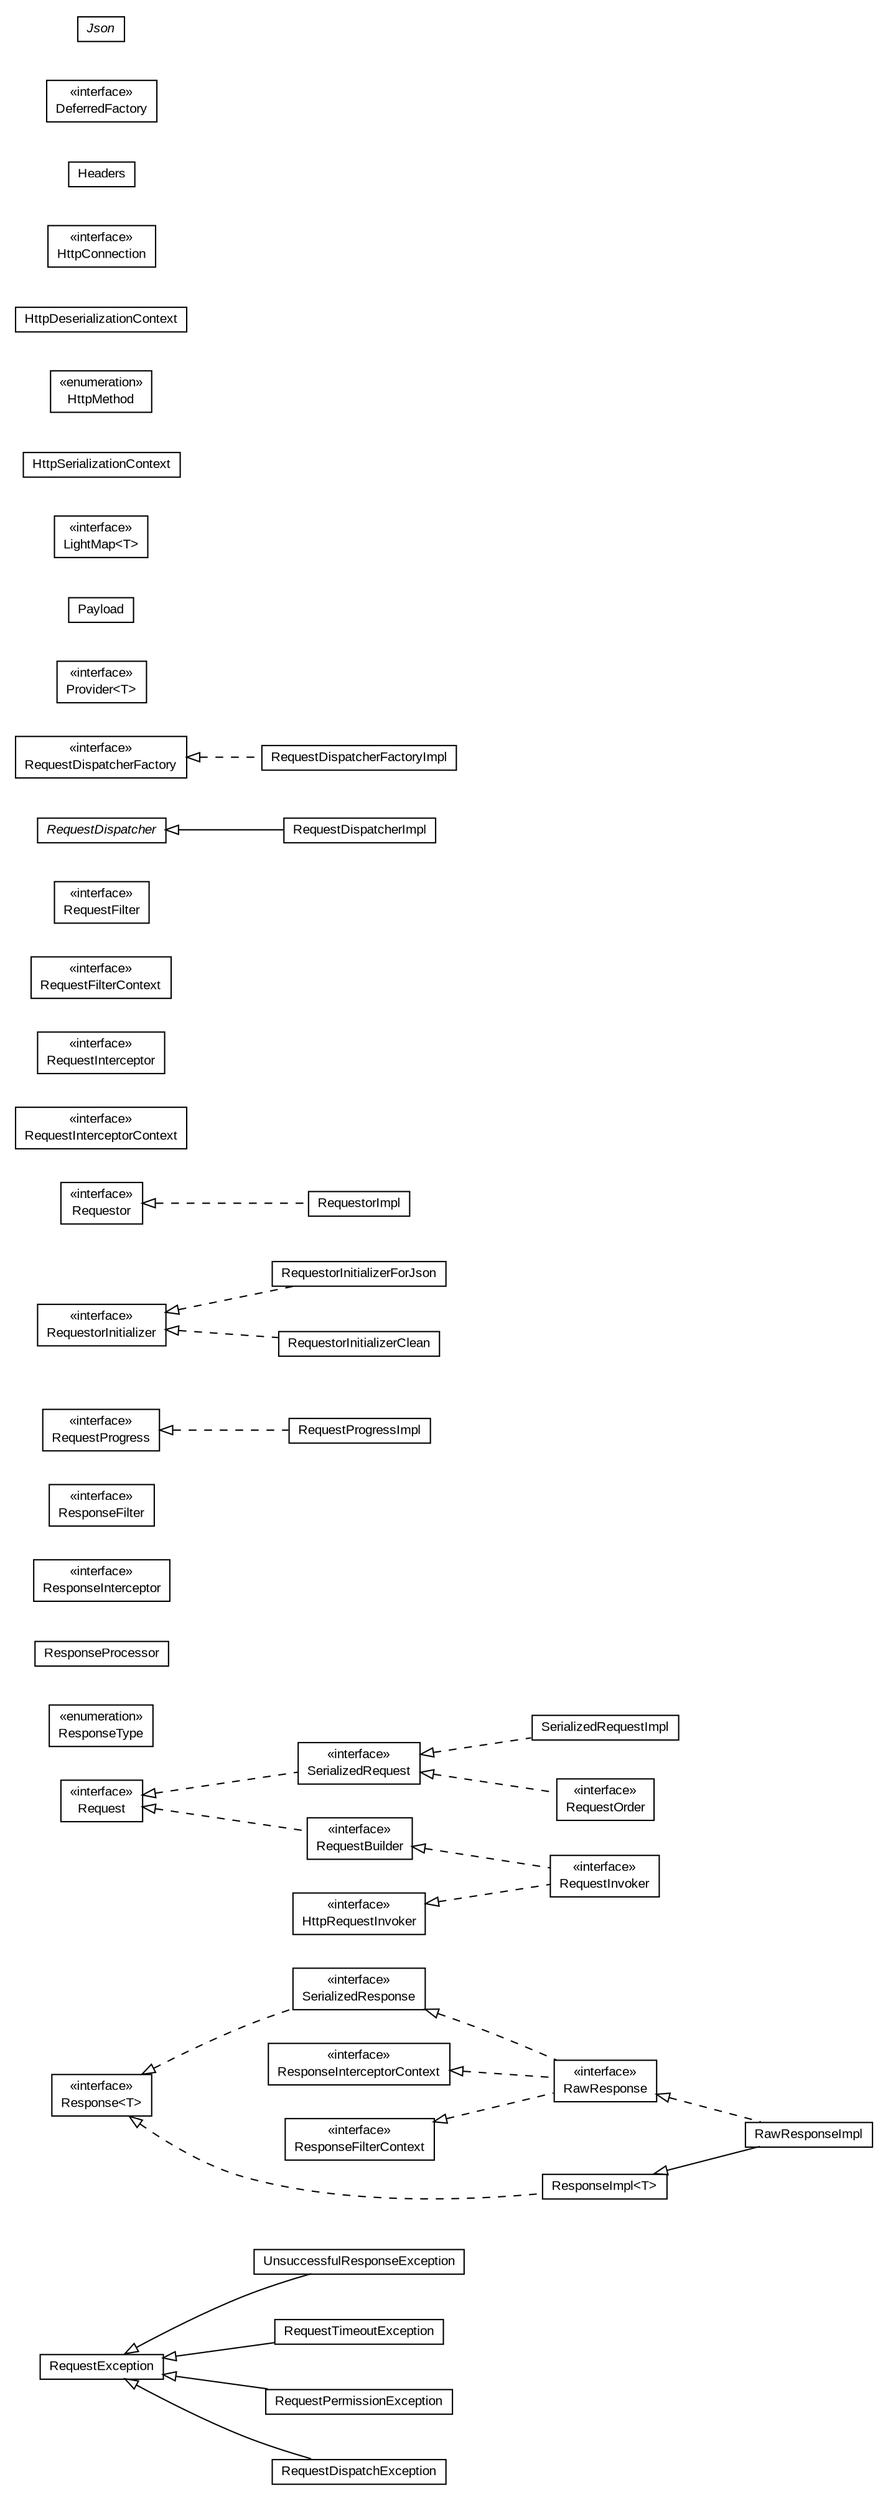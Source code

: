 #!/usr/local/bin/dot
#
# Class diagram 
# Generated by UMLGraph version R5_6-24-gf6e263 (http://www.umlgraph.org/)
#

digraph G {
	edge [fontname="arial",fontsize=10,labelfontname="arial",labelfontsize=10];
	node [fontname="arial",fontsize=10,shape=plaintext];
	nodesep=0.25;
	ranksep=0.5;
	rankdir=LR;
	// io.reinert.requestor.UnsuccessfulResponseException
	c0 [label=<<table title="io.reinert.requestor.UnsuccessfulResponseException" border="0" cellborder="1" cellspacing="0" cellpadding="2" port="p" href="./UnsuccessfulResponseException.html">
		<tr><td><table border="0" cellspacing="0" cellpadding="1">
<tr><td align="center" balign="center"> UnsuccessfulResponseException </td></tr>
		</table></td></tr>
		</table>>, URL="./UnsuccessfulResponseException.html", fontname="arial", fontcolor="black", fontsize=10.0];
	// io.reinert.requestor.SerializedResponse
	c1 [label=<<table title="io.reinert.requestor.SerializedResponse" border="0" cellborder="1" cellspacing="0" cellpadding="2" port="p" href="./SerializedResponse.html">
		<tr><td><table border="0" cellspacing="0" cellpadding="1">
<tr><td align="center" balign="center"> &#171;interface&#187; </td></tr>
<tr><td align="center" balign="center"> SerializedResponse </td></tr>
		</table></td></tr>
		</table>>, URL="./SerializedResponse.html", fontname="arial", fontcolor="black", fontsize=10.0];
	// io.reinert.requestor.SerializedRequestImpl
	c2 [label=<<table title="io.reinert.requestor.SerializedRequestImpl" border="0" cellborder="1" cellspacing="0" cellpadding="2" port="p" href="./SerializedRequestImpl.html">
		<tr><td><table border="0" cellspacing="0" cellpadding="1">
<tr><td align="center" balign="center"> SerializedRequestImpl </td></tr>
		</table></td></tr>
		</table>>, URL="./SerializedRequestImpl.html", fontname="arial", fontcolor="black", fontsize=10.0];
	// io.reinert.requestor.SerializedRequest
	c3 [label=<<table title="io.reinert.requestor.SerializedRequest" border="0" cellborder="1" cellspacing="0" cellpadding="2" port="p" href="./SerializedRequest.html">
		<tr><td><table border="0" cellspacing="0" cellpadding="1">
<tr><td align="center" balign="center"> &#171;interface&#187; </td></tr>
<tr><td align="center" balign="center"> SerializedRequest </td></tr>
		</table></td></tr>
		</table>>, URL="./SerializedRequest.html", fontname="arial", fontcolor="black", fontsize=10.0];
	// io.reinert.requestor.ResponseType
	c4 [label=<<table title="io.reinert.requestor.ResponseType" border="0" cellborder="1" cellspacing="0" cellpadding="2" port="p" href="./ResponseType.html">
		<tr><td><table border="0" cellspacing="0" cellpadding="1">
<tr><td align="center" balign="center"> &#171;enumeration&#187; </td></tr>
<tr><td align="center" balign="center"> ResponseType </td></tr>
		</table></td></tr>
		</table>>, URL="./ResponseType.html", fontname="arial", fontcolor="black", fontsize=10.0];
	// io.reinert.requestor.ResponseProcessor
	c5 [label=<<table title="io.reinert.requestor.ResponseProcessor" border="0" cellborder="1" cellspacing="0" cellpadding="2" port="p" href="./ResponseProcessor.html">
		<tr><td><table border="0" cellspacing="0" cellpadding="1">
<tr><td align="center" balign="center"> ResponseProcessor </td></tr>
		</table></td></tr>
		</table>>, URL="./ResponseProcessor.html", fontname="arial", fontcolor="black", fontsize=10.0];
	// io.reinert.requestor.ResponseInterceptorContext
	c6 [label=<<table title="io.reinert.requestor.ResponseInterceptorContext" border="0" cellborder="1" cellspacing="0" cellpadding="2" port="p" href="./ResponseInterceptorContext.html">
		<tr><td><table border="0" cellspacing="0" cellpadding="1">
<tr><td align="center" balign="center"> &#171;interface&#187; </td></tr>
<tr><td align="center" balign="center"> ResponseInterceptorContext </td></tr>
		</table></td></tr>
		</table>>, URL="./ResponseInterceptorContext.html", fontname="arial", fontcolor="black", fontsize=10.0];
	// io.reinert.requestor.ResponseInterceptor
	c7 [label=<<table title="io.reinert.requestor.ResponseInterceptor" border="0" cellborder="1" cellspacing="0" cellpadding="2" port="p" href="./ResponseInterceptor.html">
		<tr><td><table border="0" cellspacing="0" cellpadding="1">
<tr><td align="center" balign="center"> &#171;interface&#187; </td></tr>
<tr><td align="center" balign="center"> ResponseInterceptor </td></tr>
		</table></td></tr>
		</table>>, URL="./ResponseInterceptor.html", fontname="arial", fontcolor="black", fontsize=10.0];
	// io.reinert.requestor.ResponseImpl<T>
	c8 [label=<<table title="io.reinert.requestor.ResponseImpl" border="0" cellborder="1" cellspacing="0" cellpadding="2" port="p" href="./ResponseImpl.html">
		<tr><td><table border="0" cellspacing="0" cellpadding="1">
<tr><td align="center" balign="center"> ResponseImpl&lt;T&gt; </td></tr>
		</table></td></tr>
		</table>>, URL="./ResponseImpl.html", fontname="arial", fontcolor="black", fontsize=10.0];
	// io.reinert.requestor.ResponseFilterContext
	c9 [label=<<table title="io.reinert.requestor.ResponseFilterContext" border="0" cellborder="1" cellspacing="0" cellpadding="2" port="p" href="./ResponseFilterContext.html">
		<tr><td><table border="0" cellspacing="0" cellpadding="1">
<tr><td align="center" balign="center"> &#171;interface&#187; </td></tr>
<tr><td align="center" balign="center"> ResponseFilterContext </td></tr>
		</table></td></tr>
		</table>>, URL="./ResponseFilterContext.html", fontname="arial", fontcolor="black", fontsize=10.0];
	// io.reinert.requestor.ResponseFilter
	c10 [label=<<table title="io.reinert.requestor.ResponseFilter" border="0" cellborder="1" cellspacing="0" cellpadding="2" port="p" href="./ResponseFilter.html">
		<tr><td><table border="0" cellspacing="0" cellpadding="1">
<tr><td align="center" balign="center"> &#171;interface&#187; </td></tr>
<tr><td align="center" balign="center"> ResponseFilter </td></tr>
		</table></td></tr>
		</table>>, URL="./ResponseFilter.html", fontname="arial", fontcolor="black", fontsize=10.0];
	// io.reinert.requestor.Response<T>
	c11 [label=<<table title="io.reinert.requestor.Response" border="0" cellborder="1" cellspacing="0" cellpadding="2" port="p" href="./Response.html">
		<tr><td><table border="0" cellspacing="0" cellpadding="1">
<tr><td align="center" balign="center"> &#171;interface&#187; </td></tr>
<tr><td align="center" balign="center"> Response&lt;T&gt; </td></tr>
		</table></td></tr>
		</table>>, URL="./Response.html", fontname="arial", fontcolor="black", fontsize=10.0];
	// io.reinert.requestor.RequestTimeoutException
	c12 [label=<<table title="io.reinert.requestor.RequestTimeoutException" border="0" cellborder="1" cellspacing="0" cellpadding="2" port="p" href="./RequestTimeoutException.html">
		<tr><td><table border="0" cellspacing="0" cellpadding="1">
<tr><td align="center" balign="center"> RequestTimeoutException </td></tr>
		</table></td></tr>
		</table>>, URL="./RequestTimeoutException.html", fontname="arial", fontcolor="black", fontsize=10.0];
	// io.reinert.requestor.RequestProgressImpl
	c13 [label=<<table title="io.reinert.requestor.RequestProgressImpl" border="0" cellborder="1" cellspacing="0" cellpadding="2" port="p" href="./RequestProgressImpl.html">
		<tr><td><table border="0" cellspacing="0" cellpadding="1">
<tr><td align="center" balign="center"> RequestProgressImpl </td></tr>
		</table></td></tr>
		</table>>, URL="./RequestProgressImpl.html", fontname="arial", fontcolor="black", fontsize=10.0];
	// io.reinert.requestor.RequestProgress
	c14 [label=<<table title="io.reinert.requestor.RequestProgress" border="0" cellborder="1" cellspacing="0" cellpadding="2" port="p" href="./RequestProgress.html">
		<tr><td><table border="0" cellspacing="0" cellpadding="1">
<tr><td align="center" balign="center"> &#171;interface&#187; </td></tr>
<tr><td align="center" balign="center"> RequestProgress </td></tr>
		</table></td></tr>
		</table>>, URL="./RequestProgress.html", fontname="arial", fontcolor="black", fontsize=10.0];
	// io.reinert.requestor.RequestPermissionException
	c15 [label=<<table title="io.reinert.requestor.RequestPermissionException" border="0" cellborder="1" cellspacing="0" cellpadding="2" port="p" href="./RequestPermissionException.html">
		<tr><td><table border="0" cellspacing="0" cellpadding="1">
<tr><td align="center" balign="center"> RequestPermissionException </td></tr>
		</table></td></tr>
		</table>>, URL="./RequestPermissionException.html", fontname="arial", fontcolor="black", fontsize=10.0];
	// io.reinert.requestor.RequestorInitializerForJson
	c16 [label=<<table title="io.reinert.requestor.RequestorInitializerForJson" border="0" cellborder="1" cellspacing="0" cellpadding="2" port="p" href="./RequestorInitializerForJson.html">
		<tr><td><table border="0" cellspacing="0" cellpadding="1">
<tr><td align="center" balign="center"> RequestorInitializerForJson </td></tr>
		</table></td></tr>
		</table>>, URL="./RequestorInitializerForJson.html", fontname="arial", fontcolor="black", fontsize=10.0];
	// io.reinert.requestor.RequestorInitializerClean
	c17 [label=<<table title="io.reinert.requestor.RequestorInitializerClean" border="0" cellborder="1" cellspacing="0" cellpadding="2" port="p" href="./RequestorInitializerClean.html">
		<tr><td><table border="0" cellspacing="0" cellpadding="1">
<tr><td align="center" balign="center"> RequestorInitializerClean </td></tr>
		</table></td></tr>
		</table>>, URL="./RequestorInitializerClean.html", fontname="arial", fontcolor="black", fontsize=10.0];
	// io.reinert.requestor.RequestorInitializer
	c18 [label=<<table title="io.reinert.requestor.RequestorInitializer" border="0" cellborder="1" cellspacing="0" cellpadding="2" port="p" href="./RequestorInitializer.html">
		<tr><td><table border="0" cellspacing="0" cellpadding="1">
<tr><td align="center" balign="center"> &#171;interface&#187; </td></tr>
<tr><td align="center" balign="center"> RequestorInitializer </td></tr>
		</table></td></tr>
		</table>>, URL="./RequestorInitializer.html", fontname="arial", fontcolor="black", fontsize=10.0];
	// io.reinert.requestor.RequestorImpl
	c19 [label=<<table title="io.reinert.requestor.RequestorImpl" border="0" cellborder="1" cellspacing="0" cellpadding="2" port="p" href="./RequestorImpl.html">
		<tr><td><table border="0" cellspacing="0" cellpadding="1">
<tr><td align="center" balign="center"> RequestorImpl </td></tr>
		</table></td></tr>
		</table>>, URL="./RequestorImpl.html", fontname="arial", fontcolor="black", fontsize=10.0];
	// io.reinert.requestor.RequestOrder
	c20 [label=<<table title="io.reinert.requestor.RequestOrder" border="0" cellborder="1" cellspacing="0" cellpadding="2" port="p" href="./RequestOrder.html">
		<tr><td><table border="0" cellspacing="0" cellpadding="1">
<tr><td align="center" balign="center"> &#171;interface&#187; </td></tr>
<tr><td align="center" balign="center"> RequestOrder </td></tr>
		</table></td></tr>
		</table>>, URL="./RequestOrder.html", fontname="arial", fontcolor="black", fontsize=10.0];
	// io.reinert.requestor.Requestor
	c21 [label=<<table title="io.reinert.requestor.Requestor" border="0" cellborder="1" cellspacing="0" cellpadding="2" port="p" href="./Requestor.html">
		<tr><td><table border="0" cellspacing="0" cellpadding="1">
<tr><td align="center" balign="center"> &#171;interface&#187; </td></tr>
<tr><td align="center" balign="center"> Requestor </td></tr>
		</table></td></tr>
		</table>>, URL="./Requestor.html", fontname="arial", fontcolor="black", fontsize=10.0];
	// io.reinert.requestor.RequestInvoker
	c22 [label=<<table title="io.reinert.requestor.RequestInvoker" border="0" cellborder="1" cellspacing="0" cellpadding="2" port="p" href="./RequestInvoker.html">
		<tr><td><table border="0" cellspacing="0" cellpadding="1">
<tr><td align="center" balign="center"> &#171;interface&#187; </td></tr>
<tr><td align="center" balign="center"> RequestInvoker </td></tr>
		</table></td></tr>
		</table>>, URL="./RequestInvoker.html", fontname="arial", fontcolor="black", fontsize=10.0];
	// io.reinert.requestor.RequestInterceptorContext
	c23 [label=<<table title="io.reinert.requestor.RequestInterceptorContext" border="0" cellborder="1" cellspacing="0" cellpadding="2" port="p" href="./RequestInterceptorContext.html">
		<tr><td><table border="0" cellspacing="0" cellpadding="1">
<tr><td align="center" balign="center"> &#171;interface&#187; </td></tr>
<tr><td align="center" balign="center"> RequestInterceptorContext </td></tr>
		</table></td></tr>
		</table>>, URL="./RequestInterceptorContext.html", fontname="arial", fontcolor="black", fontsize=10.0];
	// io.reinert.requestor.RequestInterceptor
	c24 [label=<<table title="io.reinert.requestor.RequestInterceptor" border="0" cellborder="1" cellspacing="0" cellpadding="2" port="p" href="./RequestInterceptor.html">
		<tr><td><table border="0" cellspacing="0" cellpadding="1">
<tr><td align="center" balign="center"> &#171;interface&#187; </td></tr>
<tr><td align="center" balign="center"> RequestInterceptor </td></tr>
		</table></td></tr>
		</table>>, URL="./RequestInterceptor.html", fontname="arial", fontcolor="black", fontsize=10.0];
	// io.reinert.requestor.RequestFilterContext
	c25 [label=<<table title="io.reinert.requestor.RequestFilterContext" border="0" cellborder="1" cellspacing="0" cellpadding="2" port="p" href="./RequestFilterContext.html">
		<tr><td><table border="0" cellspacing="0" cellpadding="1">
<tr><td align="center" balign="center"> &#171;interface&#187; </td></tr>
<tr><td align="center" balign="center"> RequestFilterContext </td></tr>
		</table></td></tr>
		</table>>, URL="./RequestFilterContext.html", fontname="arial", fontcolor="black", fontsize=10.0];
	// io.reinert.requestor.RequestFilter
	c26 [label=<<table title="io.reinert.requestor.RequestFilter" border="0" cellborder="1" cellspacing="0" cellpadding="2" port="p" href="./RequestFilter.html">
		<tr><td><table border="0" cellspacing="0" cellpadding="1">
<tr><td align="center" balign="center"> &#171;interface&#187; </td></tr>
<tr><td align="center" balign="center"> RequestFilter </td></tr>
		</table></td></tr>
		</table>>, URL="./RequestFilter.html", fontname="arial", fontcolor="black", fontsize=10.0];
	// io.reinert.requestor.RequestException
	c27 [label=<<table title="io.reinert.requestor.RequestException" border="0" cellborder="1" cellspacing="0" cellpadding="2" port="p" href="./RequestException.html">
		<tr><td><table border="0" cellspacing="0" cellpadding="1">
<tr><td align="center" balign="center"> RequestException </td></tr>
		</table></td></tr>
		</table>>, URL="./RequestException.html", fontname="arial", fontcolor="black", fontsize=10.0];
	// io.reinert.requestor.RequestDispatchException
	c28 [label=<<table title="io.reinert.requestor.RequestDispatchException" border="0" cellborder="1" cellspacing="0" cellpadding="2" port="p" href="./RequestDispatchException.html">
		<tr><td><table border="0" cellspacing="0" cellpadding="1">
<tr><td align="center" balign="center"> RequestDispatchException </td></tr>
		</table></td></tr>
		</table>>, URL="./RequestDispatchException.html", fontname="arial", fontcolor="black", fontsize=10.0];
	// io.reinert.requestor.RequestDispatcherImpl
	c29 [label=<<table title="io.reinert.requestor.RequestDispatcherImpl" border="0" cellborder="1" cellspacing="0" cellpadding="2" port="p" href="./RequestDispatcherImpl.html">
		<tr><td><table border="0" cellspacing="0" cellpadding="1">
<tr><td align="center" balign="center"> RequestDispatcherImpl </td></tr>
		</table></td></tr>
		</table>>, URL="./RequestDispatcherImpl.html", fontname="arial", fontcolor="black", fontsize=10.0];
	// io.reinert.requestor.RequestDispatcherFactoryImpl
	c30 [label=<<table title="io.reinert.requestor.RequestDispatcherFactoryImpl" border="0" cellborder="1" cellspacing="0" cellpadding="2" port="p" href="./RequestDispatcherFactoryImpl.html">
		<tr><td><table border="0" cellspacing="0" cellpadding="1">
<tr><td align="center" balign="center"> RequestDispatcherFactoryImpl </td></tr>
		</table></td></tr>
		</table>>, URL="./RequestDispatcherFactoryImpl.html", fontname="arial", fontcolor="black", fontsize=10.0];
	// io.reinert.requestor.RequestDispatcherFactory
	c31 [label=<<table title="io.reinert.requestor.RequestDispatcherFactory" border="0" cellborder="1" cellspacing="0" cellpadding="2" port="p" href="./RequestDispatcherFactory.html">
		<tr><td><table border="0" cellspacing="0" cellpadding="1">
<tr><td align="center" balign="center"> &#171;interface&#187; </td></tr>
<tr><td align="center" balign="center"> RequestDispatcherFactory </td></tr>
		</table></td></tr>
		</table>>, URL="./RequestDispatcherFactory.html", fontname="arial", fontcolor="black", fontsize=10.0];
	// io.reinert.requestor.RequestDispatcher
	c32 [label=<<table title="io.reinert.requestor.RequestDispatcher" border="0" cellborder="1" cellspacing="0" cellpadding="2" port="p" href="./RequestDispatcher.html">
		<tr><td><table border="0" cellspacing="0" cellpadding="1">
<tr><td align="center" balign="center"><font face="arial italic"> RequestDispatcher </font></td></tr>
		</table></td></tr>
		</table>>, URL="./RequestDispatcher.html", fontname="arial", fontcolor="black", fontsize=10.0];
	// io.reinert.requestor.RequestBuilder
	c33 [label=<<table title="io.reinert.requestor.RequestBuilder" border="0" cellborder="1" cellspacing="0" cellpadding="2" port="p" href="./RequestBuilder.html">
		<tr><td><table border="0" cellspacing="0" cellpadding="1">
<tr><td align="center" balign="center"> &#171;interface&#187; </td></tr>
<tr><td align="center" balign="center"> RequestBuilder </td></tr>
		</table></td></tr>
		</table>>, URL="./RequestBuilder.html", fontname="arial", fontcolor="black", fontsize=10.0];
	// io.reinert.requestor.Request
	c34 [label=<<table title="io.reinert.requestor.Request" border="0" cellborder="1" cellspacing="0" cellpadding="2" port="p" href="./Request.html">
		<tr><td><table border="0" cellspacing="0" cellpadding="1">
<tr><td align="center" balign="center"> &#171;interface&#187; </td></tr>
<tr><td align="center" balign="center"> Request </td></tr>
		</table></td></tr>
		</table>>, URL="./Request.html", fontname="arial", fontcolor="black", fontsize=10.0];
	// io.reinert.requestor.RawResponseImpl
	c35 [label=<<table title="io.reinert.requestor.RawResponseImpl" border="0" cellborder="1" cellspacing="0" cellpadding="2" port="p" href="./RawResponseImpl.html">
		<tr><td><table border="0" cellspacing="0" cellpadding="1">
<tr><td align="center" balign="center"> RawResponseImpl </td></tr>
		</table></td></tr>
		</table>>, URL="./RawResponseImpl.html", fontname="arial", fontcolor="black", fontsize=10.0];
	// io.reinert.requestor.RawResponse
	c36 [label=<<table title="io.reinert.requestor.RawResponse" border="0" cellborder="1" cellspacing="0" cellpadding="2" port="p" href="./RawResponse.html">
		<tr><td><table border="0" cellspacing="0" cellpadding="1">
<tr><td align="center" balign="center"> &#171;interface&#187; </td></tr>
<tr><td align="center" balign="center"> RawResponse </td></tr>
		</table></td></tr>
		</table>>, URL="./RawResponse.html", fontname="arial", fontcolor="black", fontsize=10.0];
	// io.reinert.requestor.Provider<T>
	c37 [label=<<table title="io.reinert.requestor.Provider" border="0" cellborder="1" cellspacing="0" cellpadding="2" port="p" href="./Provider.html">
		<tr><td><table border="0" cellspacing="0" cellpadding="1">
<tr><td align="center" balign="center"> &#171;interface&#187; </td></tr>
<tr><td align="center" balign="center"> Provider&lt;T&gt; </td></tr>
		</table></td></tr>
		</table>>, URL="./Provider.html", fontname="arial", fontcolor="black", fontsize=10.0];
	// io.reinert.requestor.Payload
	c38 [label=<<table title="io.reinert.requestor.Payload" border="0" cellborder="1" cellspacing="0" cellpadding="2" port="p" href="./Payload.html">
		<tr><td><table border="0" cellspacing="0" cellpadding="1">
<tr><td align="center" balign="center"> Payload </td></tr>
		</table></td></tr>
		</table>>, URL="./Payload.html", fontname="arial", fontcolor="black", fontsize=10.0];
	// io.reinert.requestor.LightMap<T>
	c39 [label=<<table title="io.reinert.requestor.LightMap" border="0" cellborder="1" cellspacing="0" cellpadding="2" port="p" href="./LightMap.html">
		<tr><td><table border="0" cellspacing="0" cellpadding="1">
<tr><td align="center" balign="center"> &#171;interface&#187; </td></tr>
<tr><td align="center" balign="center"> LightMap&lt;T&gt; </td></tr>
		</table></td></tr>
		</table>>, URL="./LightMap.html", fontname="arial", fontcolor="black", fontsize=10.0];
	// io.reinert.requestor.HttpSerializationContext
	c40 [label=<<table title="io.reinert.requestor.HttpSerializationContext" border="0" cellborder="1" cellspacing="0" cellpadding="2" port="p" href="./HttpSerializationContext.html">
		<tr><td><table border="0" cellspacing="0" cellpadding="1">
<tr><td align="center" balign="center"> HttpSerializationContext </td></tr>
		</table></td></tr>
		</table>>, URL="./HttpSerializationContext.html", fontname="arial", fontcolor="black", fontsize=10.0];
	// io.reinert.requestor.HttpRequestInvoker
	c41 [label=<<table title="io.reinert.requestor.HttpRequestInvoker" border="0" cellborder="1" cellspacing="0" cellpadding="2" port="p" href="./HttpRequestInvoker.html">
		<tr><td><table border="0" cellspacing="0" cellpadding="1">
<tr><td align="center" balign="center"> &#171;interface&#187; </td></tr>
<tr><td align="center" balign="center"> HttpRequestInvoker </td></tr>
		</table></td></tr>
		</table>>, URL="./HttpRequestInvoker.html", fontname="arial", fontcolor="black", fontsize=10.0];
	// io.reinert.requestor.HttpMethod
	c42 [label=<<table title="io.reinert.requestor.HttpMethod" border="0" cellborder="1" cellspacing="0" cellpadding="2" port="p" href="./HttpMethod.html">
		<tr><td><table border="0" cellspacing="0" cellpadding="1">
<tr><td align="center" balign="center"> &#171;enumeration&#187; </td></tr>
<tr><td align="center" balign="center"> HttpMethod </td></tr>
		</table></td></tr>
		</table>>, URL="./HttpMethod.html", fontname="arial", fontcolor="black", fontsize=10.0];
	// io.reinert.requestor.HttpDeserializationContext
	c43 [label=<<table title="io.reinert.requestor.HttpDeserializationContext" border="0" cellborder="1" cellspacing="0" cellpadding="2" port="p" href="./HttpDeserializationContext.html">
		<tr><td><table border="0" cellspacing="0" cellpadding="1">
<tr><td align="center" balign="center"> HttpDeserializationContext </td></tr>
		</table></td></tr>
		</table>>, URL="./HttpDeserializationContext.html", fontname="arial", fontcolor="black", fontsize=10.0];
	// io.reinert.requestor.HttpConnection
	c44 [label=<<table title="io.reinert.requestor.HttpConnection" border="0" cellborder="1" cellspacing="0" cellpadding="2" port="p" href="./HttpConnection.html">
		<tr><td><table border="0" cellspacing="0" cellpadding="1">
<tr><td align="center" balign="center"> &#171;interface&#187; </td></tr>
<tr><td align="center" balign="center"> HttpConnection </td></tr>
		</table></td></tr>
		</table>>, URL="./HttpConnection.html", fontname="arial", fontcolor="black", fontsize=10.0];
	// io.reinert.requestor.Headers
	c45 [label=<<table title="io.reinert.requestor.Headers" border="0" cellborder="1" cellspacing="0" cellpadding="2" port="p" href="./Headers.html">
		<tr><td><table border="0" cellspacing="0" cellpadding="1">
<tr><td align="center" balign="center"> Headers </td></tr>
		</table></td></tr>
		</table>>, URL="./Headers.html", fontname="arial", fontcolor="black", fontsize=10.0];
	// io.reinert.requestor.DeferredFactory
	c46 [label=<<table title="io.reinert.requestor.DeferredFactory" border="0" cellborder="1" cellspacing="0" cellpadding="2" port="p" href="./DeferredFactory.html">
		<tr><td><table border="0" cellspacing="0" cellpadding="1">
<tr><td align="center" balign="center"> &#171;interface&#187; </td></tr>
<tr><td align="center" balign="center"> DeferredFactory </td></tr>
		</table></td></tr>
		</table>>, URL="./DeferredFactory.html", fontname="arial", fontcolor="black", fontsize=10.0];
	// io.reinert.requestor.Json
	c47 [label=<<table title="io.reinert.requestor.Json" border="0" cellborder="1" cellspacing="0" cellpadding="2" port="p" href="./Json.html">
		<tr><td><table border="0" cellspacing="0" cellpadding="1">
<tr><td align="center" balign="center"><font face="arial italic"> Json </font></td></tr>
		</table></td></tr>
		</table>>, URL="./Json.html", fontname="arial", fontcolor="black", fontsize=10.0];
	//io.reinert.requestor.UnsuccessfulResponseException extends io.reinert.requestor.RequestException
	c27:p -> c0:p [dir=back,arrowtail=empty];
	//io.reinert.requestor.SerializedResponse implements io.reinert.requestor.Response<T>
	c11:p -> c1:p [dir=back,arrowtail=empty,style=dashed];
	//io.reinert.requestor.SerializedRequestImpl implements io.reinert.requestor.SerializedRequest
	c3:p -> c2:p [dir=back,arrowtail=empty,style=dashed];
	//io.reinert.requestor.SerializedRequest implements io.reinert.requestor.Request
	c34:p -> c3:p [dir=back,arrowtail=empty,style=dashed];
	//io.reinert.requestor.ResponseImpl<T> implements io.reinert.requestor.Response<T>
	c11:p -> c8:p [dir=back,arrowtail=empty,style=dashed];
	//io.reinert.requestor.RequestTimeoutException extends io.reinert.requestor.RequestException
	c27:p -> c12:p [dir=back,arrowtail=empty];
	//io.reinert.requestor.RequestProgressImpl implements io.reinert.requestor.RequestProgress
	c14:p -> c13:p [dir=back,arrowtail=empty,style=dashed];
	//io.reinert.requestor.RequestPermissionException extends io.reinert.requestor.RequestException
	c27:p -> c15:p [dir=back,arrowtail=empty];
	//io.reinert.requestor.RequestorInitializerForJson implements io.reinert.requestor.RequestorInitializer
	c18:p -> c16:p [dir=back,arrowtail=empty,style=dashed];
	//io.reinert.requestor.RequestorInitializerClean implements io.reinert.requestor.RequestorInitializer
	c18:p -> c17:p [dir=back,arrowtail=empty,style=dashed];
	//io.reinert.requestor.RequestorImpl implements io.reinert.requestor.Requestor
	c21:p -> c19:p [dir=back,arrowtail=empty,style=dashed];
	//io.reinert.requestor.RequestOrder implements io.reinert.requestor.SerializedRequest
	c3:p -> c20:p [dir=back,arrowtail=empty,style=dashed];
	//io.reinert.requestor.RequestInvoker implements io.reinert.requestor.RequestBuilder
	c33:p -> c22:p [dir=back,arrowtail=empty,style=dashed];
	//io.reinert.requestor.RequestInvoker implements io.reinert.requestor.HttpRequestInvoker
	c41:p -> c22:p [dir=back,arrowtail=empty,style=dashed];
	//io.reinert.requestor.RequestDispatchException extends io.reinert.requestor.RequestException
	c27:p -> c28:p [dir=back,arrowtail=empty];
	//io.reinert.requestor.RequestDispatcherImpl extends io.reinert.requestor.RequestDispatcher
	c32:p -> c29:p [dir=back,arrowtail=empty];
	//io.reinert.requestor.RequestDispatcherFactoryImpl implements io.reinert.requestor.RequestDispatcherFactory
	c31:p -> c30:p [dir=back,arrowtail=empty,style=dashed];
	//io.reinert.requestor.RequestBuilder implements io.reinert.requestor.Request
	c34:p -> c33:p [dir=back,arrowtail=empty,style=dashed];
	//io.reinert.requestor.RawResponseImpl extends io.reinert.requestor.ResponseImpl<io.reinert.requestor.Payload>
	c8:p -> c35:p [dir=back,arrowtail=empty];
	//io.reinert.requestor.RawResponseImpl implements io.reinert.requestor.RawResponse
	c36:p -> c35:p [dir=back,arrowtail=empty,style=dashed];
	//io.reinert.requestor.RawResponse implements io.reinert.requestor.SerializedResponse
	c1:p -> c36:p [dir=back,arrowtail=empty,style=dashed];
	//io.reinert.requestor.RawResponse implements io.reinert.requestor.ResponseFilterContext
	c9:p -> c36:p [dir=back,arrowtail=empty,style=dashed];
	//io.reinert.requestor.RawResponse implements io.reinert.requestor.ResponseInterceptorContext
	c6:p -> c36:p [dir=back,arrowtail=empty,style=dashed];
}

